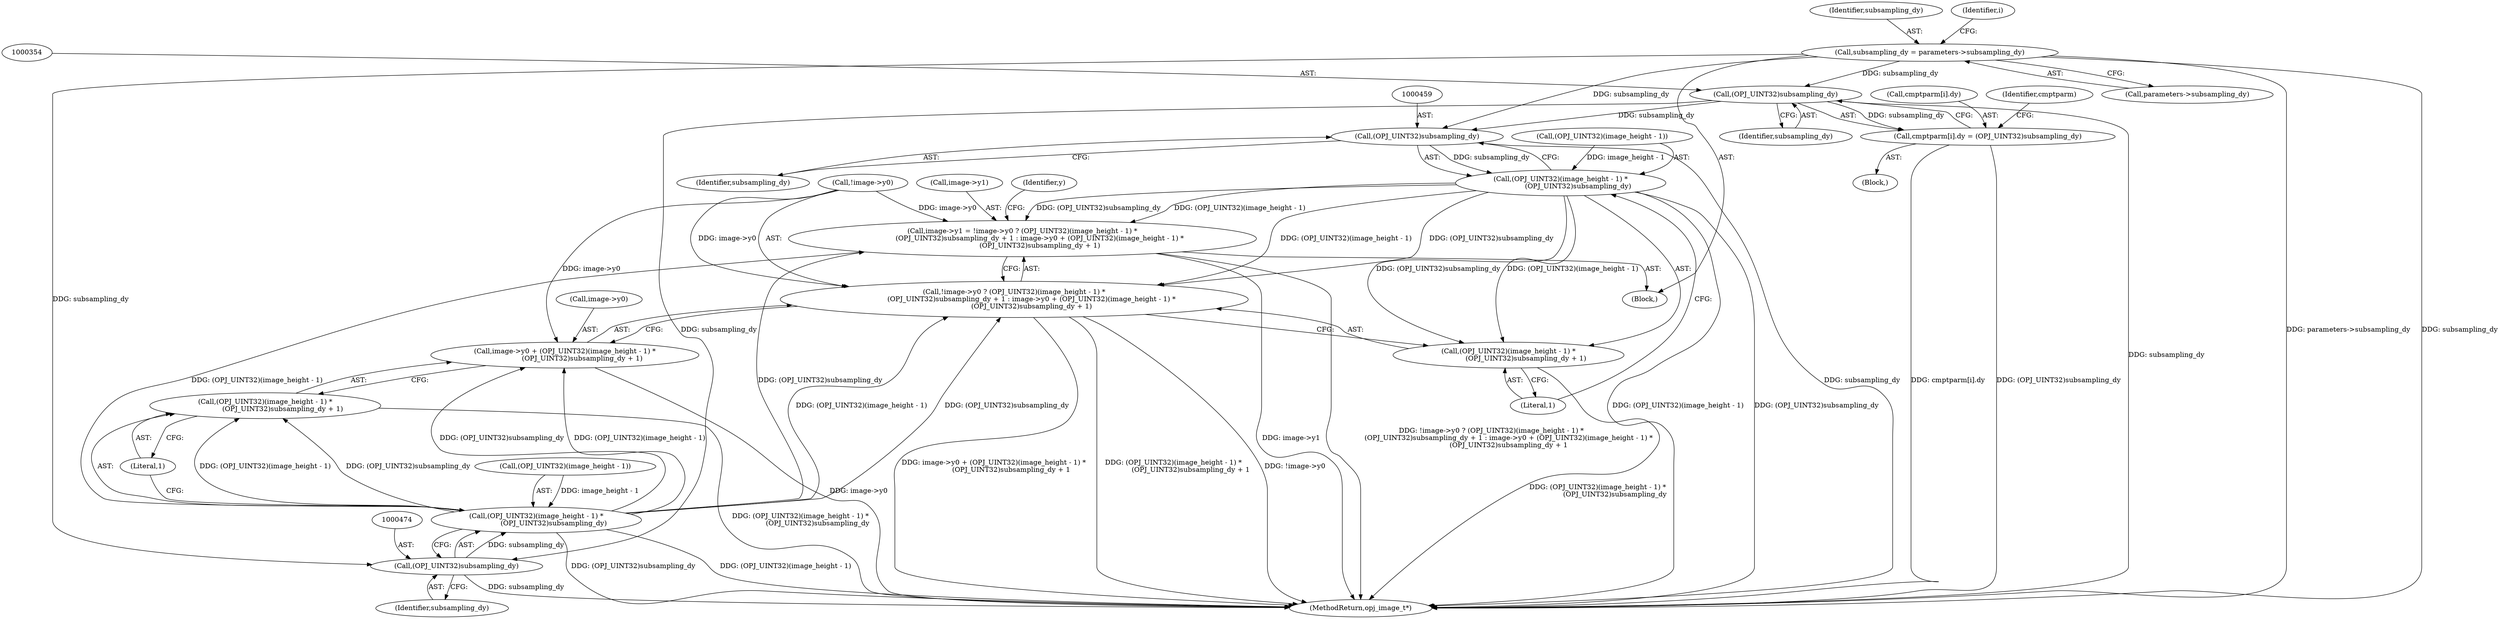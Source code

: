 digraph "0_openjpeg_2cd30c2b06ce332dede81cccad8b334cde997281_1@pointer" {
"1000302" [label="(Call,subsampling_dy = parameters->subsampling_dy)"];
"1000353" [label="(Call,(OPJ_UINT32)subsampling_dy)"];
"1000347" [label="(Call,cmptparm[i].dy = (OPJ_UINT32)subsampling_dy)"];
"1000458" [label="(Call,(OPJ_UINT32)subsampling_dy)"];
"1000452" [label="(Call,(OPJ_UINT32)(image_height - 1) *\n                (OPJ_UINT32)subsampling_dy)"];
"1000442" [label="(Call,image->y1 = !image->y0 ? (OPJ_UINT32)(image_height - 1) *\n                (OPJ_UINT32)subsampling_dy + 1 : image->y0 + (OPJ_UINT32)(image_height - 1) *\n                (OPJ_UINT32)subsampling_dy + 1)"];
"1000446" [label="(Call,!image->y0 ? (OPJ_UINT32)(image_height - 1) *\n                (OPJ_UINT32)subsampling_dy + 1 : image->y0 + (OPJ_UINT32)(image_height - 1) *\n                (OPJ_UINT32)subsampling_dy + 1)"];
"1000451" [label="(Call,(OPJ_UINT32)(image_height - 1) *\n                (OPJ_UINT32)subsampling_dy + 1)"];
"1000473" [label="(Call,(OPJ_UINT32)subsampling_dy)"];
"1000467" [label="(Call,(OPJ_UINT32)(image_height - 1) *\n                (OPJ_UINT32)subsampling_dy)"];
"1000462" [label="(Call,image->y0 + (OPJ_UINT32)(image_height - 1) *\n                (OPJ_UINT32)subsampling_dy + 1)"];
"1000466" [label="(Call,(OPJ_UINT32)(image_height - 1) *\n                (OPJ_UINT32)subsampling_dy + 1)"];
"1000353" [label="(Call,(OPJ_UINT32)subsampling_dy)"];
"1000443" [label="(Call,image->y1)"];
"1000359" [label="(Identifier,cmptparm)"];
"1000113" [label="(Block,)"];
"1000473" [label="(Call,(OPJ_UINT32)subsampling_dy)"];
"1000463" [label="(Call,image->y0)"];
"1000468" [label="(Call,(OPJ_UINT32)(image_height - 1))"];
"1000447" [label="(Call,!image->y0)"];
"1000466" [label="(Call,(OPJ_UINT32)(image_height - 1) *\n                (OPJ_UINT32)subsampling_dy + 1)"];
"1000479" [label="(Identifier,y)"];
"1000462" [label="(Call,image->y0 + (OPJ_UINT32)(image_height - 1) *\n                (OPJ_UINT32)subsampling_dy + 1)"];
"1000451" [label="(Call,(OPJ_UINT32)(image_height - 1) *\n                (OPJ_UINT32)subsampling_dy + 1)"];
"1000467" [label="(Call,(OPJ_UINT32)(image_height - 1) *\n                (OPJ_UINT32)subsampling_dy)"];
"1000461" [label="(Literal,1)"];
"1000453" [label="(Call,(OPJ_UINT32)(image_height - 1))"];
"1000303" [label="(Identifier,subsampling_dy)"];
"1000446" [label="(Call,!image->y0 ? (OPJ_UINT32)(image_height - 1) *\n                (OPJ_UINT32)subsampling_dy + 1 : image->y0 + (OPJ_UINT32)(image_height - 1) *\n                (OPJ_UINT32)subsampling_dy + 1)"];
"1000442" [label="(Call,image->y1 = !image->y0 ? (OPJ_UINT32)(image_height - 1) *\n                (OPJ_UINT32)subsampling_dy + 1 : image->y0 + (OPJ_UINT32)(image_height - 1) *\n                (OPJ_UINT32)subsampling_dy + 1)"];
"1000302" [label="(Call,subsampling_dy = parameters->subsampling_dy)"];
"1000355" [label="(Identifier,subsampling_dy)"];
"1000475" [label="(Identifier,subsampling_dy)"];
"1000458" [label="(Call,(OPJ_UINT32)subsampling_dy)"];
"1000304" [label="(Call,parameters->subsampling_dy)"];
"1000316" [label="(Block,)"];
"1000348" [label="(Call,cmptparm[i].dy)"];
"1000452" [label="(Call,(OPJ_UINT32)(image_height - 1) *\n                (OPJ_UINT32)subsampling_dy)"];
"1000476" [label="(Literal,1)"];
"1000766" [label="(MethodReturn,opj_image_t*)"];
"1000347" [label="(Call,cmptparm[i].dy = (OPJ_UINT32)subsampling_dy)"];
"1000460" [label="(Identifier,subsampling_dy)"];
"1000309" [label="(Identifier,i)"];
"1000302" -> "1000113"  [label="AST: "];
"1000302" -> "1000304"  [label="CFG: "];
"1000303" -> "1000302"  [label="AST: "];
"1000304" -> "1000302"  [label="AST: "];
"1000309" -> "1000302"  [label="CFG: "];
"1000302" -> "1000766"  [label="DDG: parameters->subsampling_dy"];
"1000302" -> "1000766"  [label="DDG: subsampling_dy"];
"1000302" -> "1000353"  [label="DDG: subsampling_dy"];
"1000302" -> "1000458"  [label="DDG: subsampling_dy"];
"1000302" -> "1000473"  [label="DDG: subsampling_dy"];
"1000353" -> "1000347"  [label="AST: "];
"1000353" -> "1000355"  [label="CFG: "];
"1000354" -> "1000353"  [label="AST: "];
"1000355" -> "1000353"  [label="AST: "];
"1000347" -> "1000353"  [label="CFG: "];
"1000353" -> "1000766"  [label="DDG: subsampling_dy"];
"1000353" -> "1000347"  [label="DDG: subsampling_dy"];
"1000353" -> "1000458"  [label="DDG: subsampling_dy"];
"1000353" -> "1000473"  [label="DDG: subsampling_dy"];
"1000347" -> "1000316"  [label="AST: "];
"1000348" -> "1000347"  [label="AST: "];
"1000359" -> "1000347"  [label="CFG: "];
"1000347" -> "1000766"  [label="DDG: (OPJ_UINT32)subsampling_dy"];
"1000347" -> "1000766"  [label="DDG: cmptparm[i].dy"];
"1000458" -> "1000452"  [label="AST: "];
"1000458" -> "1000460"  [label="CFG: "];
"1000459" -> "1000458"  [label="AST: "];
"1000460" -> "1000458"  [label="AST: "];
"1000452" -> "1000458"  [label="CFG: "];
"1000458" -> "1000766"  [label="DDG: subsampling_dy"];
"1000458" -> "1000452"  [label="DDG: subsampling_dy"];
"1000452" -> "1000451"  [label="AST: "];
"1000453" -> "1000452"  [label="AST: "];
"1000461" -> "1000452"  [label="CFG: "];
"1000452" -> "1000766"  [label="DDG: (OPJ_UINT32)(image_height - 1)"];
"1000452" -> "1000766"  [label="DDG: (OPJ_UINT32)subsampling_dy"];
"1000452" -> "1000442"  [label="DDG: (OPJ_UINT32)(image_height - 1)"];
"1000452" -> "1000442"  [label="DDG: (OPJ_UINT32)subsampling_dy"];
"1000452" -> "1000446"  [label="DDG: (OPJ_UINT32)(image_height - 1)"];
"1000452" -> "1000446"  [label="DDG: (OPJ_UINT32)subsampling_dy"];
"1000452" -> "1000451"  [label="DDG: (OPJ_UINT32)(image_height - 1)"];
"1000452" -> "1000451"  [label="DDG: (OPJ_UINT32)subsampling_dy"];
"1000453" -> "1000452"  [label="DDG: image_height - 1"];
"1000442" -> "1000113"  [label="AST: "];
"1000442" -> "1000446"  [label="CFG: "];
"1000443" -> "1000442"  [label="AST: "];
"1000446" -> "1000442"  [label="AST: "];
"1000479" -> "1000442"  [label="CFG: "];
"1000442" -> "1000766"  [label="DDG: image->y1"];
"1000442" -> "1000766"  [label="DDG: !image->y0 ? (OPJ_UINT32)(image_height - 1) *\n                (OPJ_UINT32)subsampling_dy + 1 : image->y0 + (OPJ_UINT32)(image_height - 1) *\n                (OPJ_UINT32)subsampling_dy + 1"];
"1000467" -> "1000442"  [label="DDG: (OPJ_UINT32)(image_height - 1)"];
"1000467" -> "1000442"  [label="DDG: (OPJ_UINT32)subsampling_dy"];
"1000447" -> "1000442"  [label="DDG: image->y0"];
"1000446" -> "1000451"  [label="CFG: "];
"1000446" -> "1000462"  [label="CFG: "];
"1000447" -> "1000446"  [label="AST: "];
"1000451" -> "1000446"  [label="AST: "];
"1000462" -> "1000446"  [label="AST: "];
"1000446" -> "1000766"  [label="DDG: !image->y0"];
"1000446" -> "1000766"  [label="DDG: image->y0 + (OPJ_UINT32)(image_height - 1) *\n                (OPJ_UINT32)subsampling_dy + 1"];
"1000446" -> "1000766"  [label="DDG: (OPJ_UINT32)(image_height - 1) *\n                (OPJ_UINT32)subsampling_dy + 1"];
"1000467" -> "1000446"  [label="DDG: (OPJ_UINT32)(image_height - 1)"];
"1000467" -> "1000446"  [label="DDG: (OPJ_UINT32)subsampling_dy"];
"1000447" -> "1000446"  [label="DDG: image->y0"];
"1000451" -> "1000461"  [label="CFG: "];
"1000461" -> "1000451"  [label="AST: "];
"1000451" -> "1000766"  [label="DDG: (OPJ_UINT32)(image_height - 1) *\n                (OPJ_UINT32)subsampling_dy"];
"1000473" -> "1000467"  [label="AST: "];
"1000473" -> "1000475"  [label="CFG: "];
"1000474" -> "1000473"  [label="AST: "];
"1000475" -> "1000473"  [label="AST: "];
"1000467" -> "1000473"  [label="CFG: "];
"1000473" -> "1000766"  [label="DDG: subsampling_dy"];
"1000473" -> "1000467"  [label="DDG: subsampling_dy"];
"1000467" -> "1000466"  [label="AST: "];
"1000468" -> "1000467"  [label="AST: "];
"1000476" -> "1000467"  [label="CFG: "];
"1000467" -> "1000766"  [label="DDG: (OPJ_UINT32)(image_height - 1)"];
"1000467" -> "1000766"  [label="DDG: (OPJ_UINT32)subsampling_dy"];
"1000467" -> "1000462"  [label="DDG: (OPJ_UINT32)(image_height - 1)"];
"1000467" -> "1000462"  [label="DDG: (OPJ_UINT32)subsampling_dy"];
"1000467" -> "1000466"  [label="DDG: (OPJ_UINT32)(image_height - 1)"];
"1000467" -> "1000466"  [label="DDG: (OPJ_UINT32)subsampling_dy"];
"1000468" -> "1000467"  [label="DDG: image_height - 1"];
"1000462" -> "1000466"  [label="CFG: "];
"1000463" -> "1000462"  [label="AST: "];
"1000466" -> "1000462"  [label="AST: "];
"1000462" -> "1000766"  [label="DDG: image->y0"];
"1000447" -> "1000462"  [label="DDG: image->y0"];
"1000466" -> "1000476"  [label="CFG: "];
"1000476" -> "1000466"  [label="AST: "];
"1000466" -> "1000766"  [label="DDG: (OPJ_UINT32)(image_height - 1) *\n                (OPJ_UINT32)subsampling_dy"];
}
